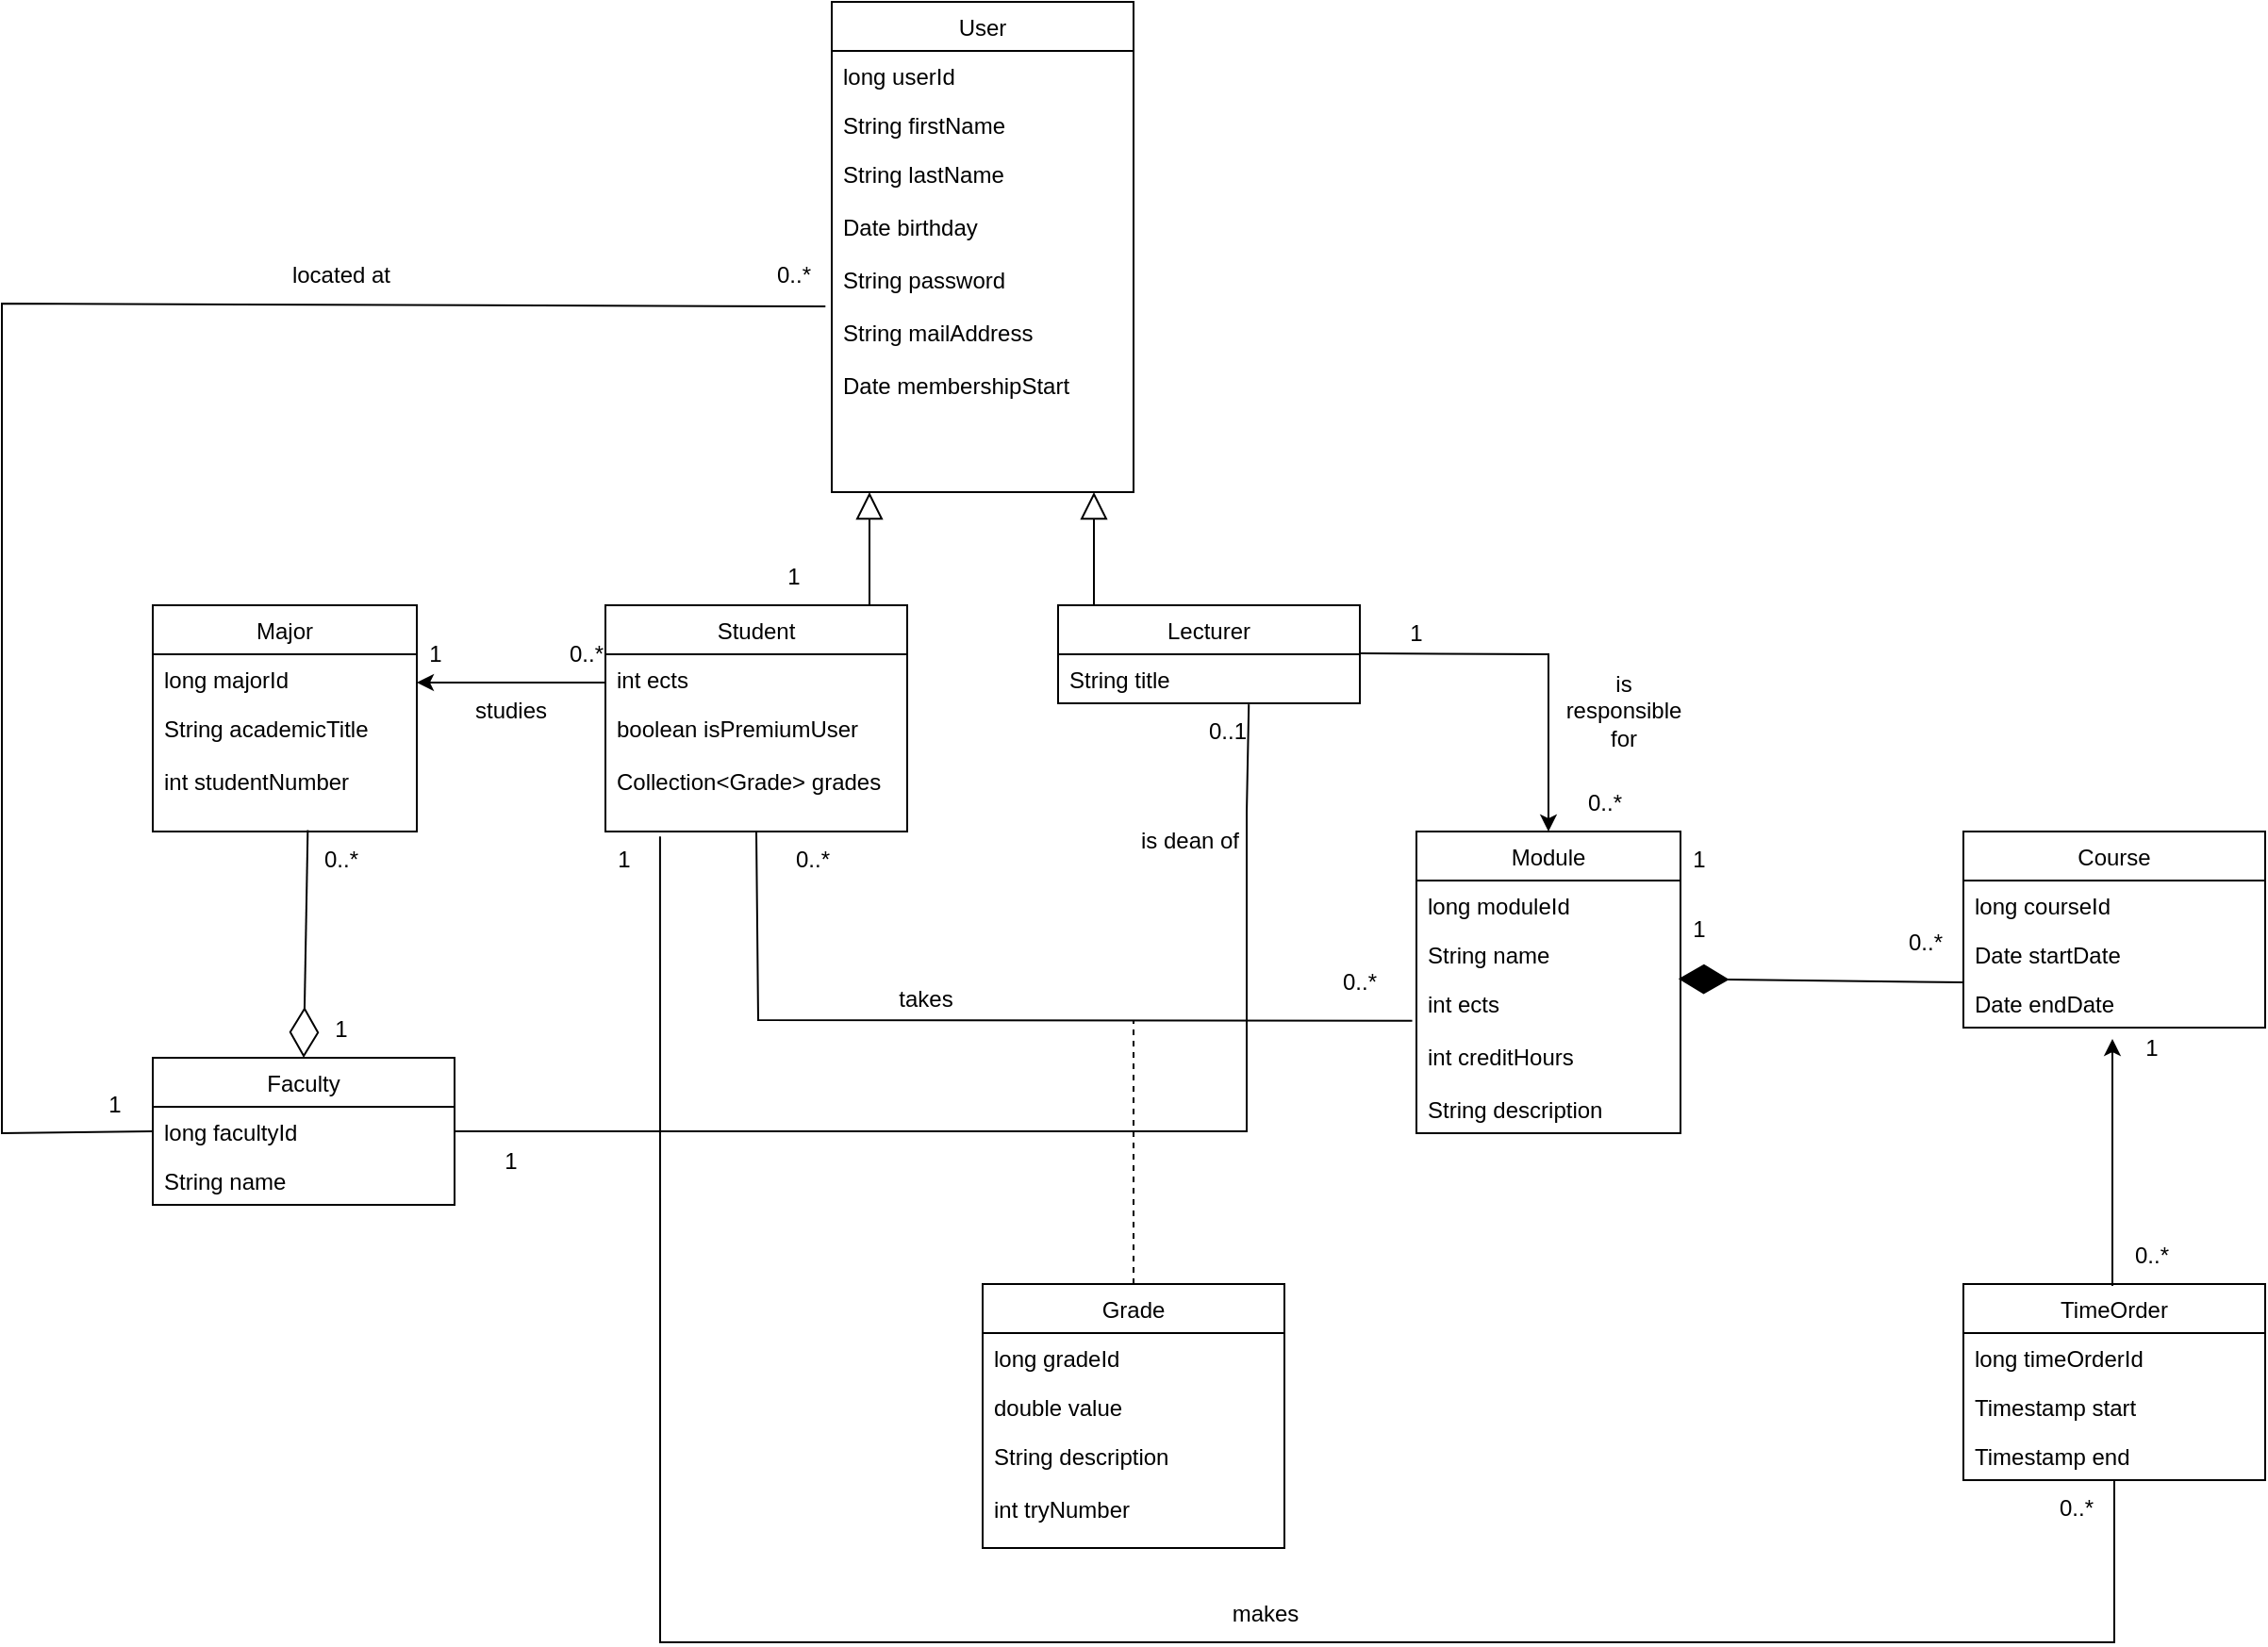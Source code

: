 <mxfile version="15.8.2" type="device"><diagram id="gIpmtvpoE9j5LITIDTfC" name="Page-1"><mxGraphModel dx="2249" dy="919" grid="1" gridSize="10" guides="1" tooltips="1" connect="1" arrows="1" fold="1" page="1" pageScale="1" pageWidth="827" pageHeight="1169" math="0" shadow="0"><root><mxCell id="0"/><mxCell id="1" parent="0"/><mxCell id="mtwSN0rH6rHFsYC5zioY-1" value="User" style="swimlane;fontStyle=0;childLayout=stackLayout;horizontal=1;startSize=26;fillColor=none;horizontalStack=0;resizeParent=1;resizeParentMax=0;resizeLast=0;collapsible=1;marginBottom=0;" parent="1" vertex="1"><mxGeometry x="120" width="160" height="260" as="geometry"/></mxCell><mxCell id="mtwSN0rH6rHFsYC5zioY-2" value="long userId" style="text;strokeColor=none;fillColor=none;align=left;verticalAlign=top;spacingLeft=4;spacingRight=4;overflow=hidden;rotatable=0;points=[[0,0.5],[1,0.5]];portConstraint=eastwest;" parent="mtwSN0rH6rHFsYC5zioY-1" vertex="1"><mxGeometry y="26" width="160" height="26" as="geometry"/></mxCell><mxCell id="mtwSN0rH6rHFsYC5zioY-3" value="String firstName" style="text;strokeColor=none;fillColor=none;align=left;verticalAlign=top;spacingLeft=4;spacingRight=4;overflow=hidden;rotatable=0;points=[[0,0.5],[1,0.5]];portConstraint=eastwest;" parent="mtwSN0rH6rHFsYC5zioY-1" vertex="1"><mxGeometry y="52" width="160" height="26" as="geometry"/></mxCell><mxCell id="mtwSN0rH6rHFsYC5zioY-4" value="String lastName&#10;&#10;Date birthday&#10;&#10;String password&#10;&#10;String mailAddress&#10;&#10;Date membershipStart" style="text;strokeColor=none;fillColor=none;align=left;verticalAlign=top;spacingLeft=4;spacingRight=4;overflow=hidden;rotatable=0;points=[[0,0.5],[1,0.5]];portConstraint=eastwest;" parent="mtwSN0rH6rHFsYC5zioY-1" vertex="1"><mxGeometry y="78" width="160" height="182" as="geometry"/></mxCell><mxCell id="mtwSN0rH6rHFsYC5zioY-5" value="" style="edgeStyle=none;html=1;endSize=12;endArrow=block;endFill=0;rounded=0;" parent="1" edge="1"><mxGeometry width="160" relative="1" as="geometry"><mxPoint x="140" y="320" as="sourcePoint"/><mxPoint x="140" y="260" as="targetPoint"/></mxGeometry></mxCell><mxCell id="mtwSN0rH6rHFsYC5zioY-6" value="" style="edgeStyle=none;html=1;endSize=12;endArrow=block;endFill=0;rounded=0;" parent="1" edge="1"><mxGeometry width="160" relative="1" as="geometry"><mxPoint x="259" y="320" as="sourcePoint"/><mxPoint x="259" y="260" as="targetPoint"/></mxGeometry></mxCell><mxCell id="mtwSN0rH6rHFsYC5zioY-8" value="Student" style="swimlane;fontStyle=0;childLayout=stackLayout;horizontal=1;startSize=26;fillColor=none;horizontalStack=0;resizeParent=1;resizeParentMax=0;resizeLast=0;collapsible=1;marginBottom=0;" parent="1" vertex="1"><mxGeometry y="320" width="160" height="120" as="geometry"/></mxCell><mxCell id="mtwSN0rH6rHFsYC5zioY-9" value="int ects&#10;" style="text;strokeColor=none;fillColor=none;align=left;verticalAlign=top;spacingLeft=4;spacingRight=4;overflow=hidden;rotatable=0;points=[[0,0.5],[1,0.5]];portConstraint=eastwest;" parent="mtwSN0rH6rHFsYC5zioY-8" vertex="1"><mxGeometry y="26" width="160" height="26" as="geometry"/></mxCell><mxCell id="mtwSN0rH6rHFsYC5zioY-11" value="boolean isPremiumUser&#10;&#10;Collection&lt;Grade&gt; grades" style="text;strokeColor=none;fillColor=none;align=left;verticalAlign=top;spacingLeft=4;spacingRight=4;overflow=hidden;rotatable=0;points=[[0,0.5],[1,0.5]];portConstraint=eastwest;" parent="mtwSN0rH6rHFsYC5zioY-8" vertex="1"><mxGeometry y="52" width="160" height="68" as="geometry"/></mxCell><mxCell id="mtwSN0rH6rHFsYC5zioY-15" value="Lecturer" style="swimlane;fontStyle=0;childLayout=stackLayout;horizontal=1;startSize=26;fillColor=none;horizontalStack=0;resizeParent=1;resizeParentMax=0;resizeLast=0;collapsible=1;marginBottom=0;" parent="1" vertex="1"><mxGeometry x="240" y="320" width="160" height="52" as="geometry"/></mxCell><mxCell id="mtwSN0rH6rHFsYC5zioY-16" value="String title" style="text;strokeColor=none;fillColor=none;align=left;verticalAlign=top;spacingLeft=4;spacingRight=4;overflow=hidden;rotatable=0;points=[[0,0.5],[1,0.5]];portConstraint=eastwest;" parent="mtwSN0rH6rHFsYC5zioY-15" vertex="1"><mxGeometry y="26" width="160" height="26" as="geometry"/></mxCell><mxCell id="mtwSN0rH6rHFsYC5zioY-19" value="Major" style="swimlane;fontStyle=0;childLayout=stackLayout;horizontal=1;startSize=26;fillColor=none;horizontalStack=0;resizeParent=1;resizeParentMax=0;resizeLast=0;collapsible=1;marginBottom=0;" parent="1" vertex="1"><mxGeometry x="-240" y="320" width="140" height="120" as="geometry"/></mxCell><mxCell id="mtwSN0rH6rHFsYC5zioY-21" value="long majorId" style="text;strokeColor=none;fillColor=none;align=left;verticalAlign=top;spacingLeft=4;spacingRight=4;overflow=hidden;rotatable=0;points=[[0,0.5],[1,0.5]];portConstraint=eastwest;" parent="mtwSN0rH6rHFsYC5zioY-19" vertex="1"><mxGeometry y="26" width="140" height="26" as="geometry"/></mxCell><mxCell id="mtwSN0rH6rHFsYC5zioY-22" value="String academicTitle&#10;&#10;int studentNumber" style="text;strokeColor=none;fillColor=none;align=left;verticalAlign=top;spacingLeft=4;spacingRight=4;overflow=hidden;rotatable=0;points=[[0,0.5],[1,0.5]];portConstraint=eastwest;" parent="mtwSN0rH6rHFsYC5zioY-19" vertex="1"><mxGeometry y="52" width="140" height="68" as="geometry"/></mxCell><mxCell id="mtwSN0rH6rHFsYC5zioY-23" value="Faculty" style="swimlane;fontStyle=0;childLayout=stackLayout;horizontal=1;startSize=26;fillColor=none;horizontalStack=0;resizeParent=1;resizeParentMax=0;resizeLast=0;collapsible=1;marginBottom=0;" parent="1" vertex="1"><mxGeometry x="-240" y="560" width="160" height="78" as="geometry"/></mxCell><mxCell id="mtwSN0rH6rHFsYC5zioY-24" value="long facultyId" style="text;strokeColor=none;fillColor=none;align=left;verticalAlign=top;spacingLeft=4;spacingRight=4;overflow=hidden;rotatable=0;points=[[0,0.5],[1,0.5]];portConstraint=eastwest;" parent="mtwSN0rH6rHFsYC5zioY-23" vertex="1"><mxGeometry y="26" width="160" height="26" as="geometry"/></mxCell><mxCell id="mtwSN0rH6rHFsYC5zioY-25" value="String name" style="text;strokeColor=none;fillColor=none;align=left;verticalAlign=top;spacingLeft=4;spacingRight=4;overflow=hidden;rotatable=0;points=[[0,0.5],[1,0.5]];portConstraint=eastwest;" parent="mtwSN0rH6rHFsYC5zioY-23" vertex="1"><mxGeometry y="52" width="160" height="26" as="geometry"/></mxCell><mxCell id="mtwSN0rH6rHFsYC5zioY-36" value="" style="endArrow=diamondThin;endFill=0;endSize=24;html=1;rounded=0;entryX=0.5;entryY=0;entryDx=0;entryDy=0;exitX=0.587;exitY=0.989;exitDx=0;exitDy=0;exitPerimeter=0;" parent="1" source="mtwSN0rH6rHFsYC5zioY-22" target="mtwSN0rH6rHFsYC5zioY-23" edge="1"><mxGeometry width="160" relative="1" as="geometry"><mxPoint x="-160" y="450" as="sourcePoint"/><mxPoint x="-80" y="460" as="targetPoint"/></mxGeometry></mxCell><mxCell id="mtwSN0rH6rHFsYC5zioY-38" value="" style="endArrow=none;html=1;rounded=0;exitX=1;exitY=0.5;exitDx=0;exitDy=0;entryX=0.632;entryY=1.022;entryDx=0;entryDy=0;entryPerimeter=0;" parent="1" source="mtwSN0rH6rHFsYC5zioY-24" target="mtwSN0rH6rHFsYC5zioY-16" edge="1"><mxGeometry width="50" height="50" relative="1" as="geometry"><mxPoint x="40" y="540" as="sourcePoint"/><mxPoint x="360" y="470" as="targetPoint"/><Array as="points"><mxPoint x="340" y="599"/><mxPoint x="340" y="430"/></Array></mxGeometry></mxCell><mxCell id="mtwSN0rH6rHFsYC5zioY-39" value="0..1" style="text;html=1;strokeColor=none;fillColor=none;align=center;verticalAlign=middle;whiteSpace=wrap;rounded=0;" parent="1" vertex="1"><mxGeometry x="300" y="372" width="60" height="30" as="geometry"/></mxCell><mxCell id="mtwSN0rH6rHFsYC5zioY-40" value="is dean of" style="text;html=1;strokeColor=none;fillColor=none;align=center;verticalAlign=middle;whiteSpace=wrap;rounded=0;" parent="1" vertex="1"><mxGeometry x="280" y="430" width="60" height="30" as="geometry"/></mxCell><mxCell id="mtwSN0rH6rHFsYC5zioY-41" value="1" style="text;html=1;strokeColor=none;fillColor=none;align=center;verticalAlign=middle;whiteSpace=wrap;rounded=0;" parent="1" vertex="1"><mxGeometry x="-80" y="600" width="60" height="30" as="geometry"/></mxCell><mxCell id="mtwSN0rH6rHFsYC5zioY-42" value="0..*" style="text;html=1;strokeColor=none;fillColor=none;align=center;verticalAlign=middle;whiteSpace=wrap;rounded=0;" parent="1" vertex="1"><mxGeometry x="-40" y="331" width="60" height="30" as="geometry"/></mxCell><mxCell id="mtwSN0rH6rHFsYC5zioY-43" value="1" style="text;html=1;strokeColor=none;fillColor=none;align=center;verticalAlign=middle;whiteSpace=wrap;rounded=0;" parent="1" vertex="1"><mxGeometry x="-120" y="331" width="60" height="30" as="geometry"/></mxCell><mxCell id="mtwSN0rH6rHFsYC5zioY-44" value="studies" style="text;html=1;strokeColor=none;fillColor=none;align=center;verticalAlign=middle;whiteSpace=wrap;rounded=0;" parent="1" vertex="1"><mxGeometry x="-80" y="361" width="60" height="30" as="geometry"/></mxCell><mxCell id="mtwSN0rH6rHFsYC5zioY-45" value="" style="endArrow=classic;html=1;rounded=0;" parent="1" edge="1"><mxGeometry width="50" height="50" relative="1" as="geometry"><mxPoint y="361" as="sourcePoint"/><mxPoint x="-100" y="361" as="targetPoint"/></mxGeometry></mxCell><mxCell id="mtwSN0rH6rHFsYC5zioY-46" value="0..*" style="text;html=1;strokeColor=none;fillColor=none;align=center;verticalAlign=middle;whiteSpace=wrap;rounded=0;" parent="1" vertex="1"><mxGeometry x="-170" y="440" width="60" height="30" as="geometry"/></mxCell><mxCell id="mtwSN0rH6rHFsYC5zioY-47" value="1" style="text;html=1;strokeColor=none;fillColor=none;align=center;verticalAlign=middle;whiteSpace=wrap;rounded=0;" parent="1" vertex="1"><mxGeometry x="-170" y="530" width="60" height="30" as="geometry"/></mxCell><mxCell id="mtwSN0rH6rHFsYC5zioY-48" value="Module" style="swimlane;fontStyle=0;childLayout=stackLayout;horizontal=1;startSize=26;fillColor=none;horizontalStack=0;resizeParent=1;resizeParentMax=0;resizeLast=0;collapsible=1;marginBottom=0;" parent="1" vertex="1"><mxGeometry x="430" y="440" width="140" height="160" as="geometry"/></mxCell><mxCell id="mtwSN0rH6rHFsYC5zioY-49" value="long moduleId" style="text;strokeColor=none;fillColor=none;align=left;verticalAlign=top;spacingLeft=4;spacingRight=4;overflow=hidden;rotatable=0;points=[[0,0.5],[1,0.5]];portConstraint=eastwest;" parent="mtwSN0rH6rHFsYC5zioY-48" vertex="1"><mxGeometry y="26" width="140" height="26" as="geometry"/></mxCell><mxCell id="mtwSN0rH6rHFsYC5zioY-50" value="String name" style="text;strokeColor=none;fillColor=none;align=left;verticalAlign=top;spacingLeft=4;spacingRight=4;overflow=hidden;rotatable=0;points=[[0,0.5],[1,0.5]];portConstraint=eastwest;" parent="mtwSN0rH6rHFsYC5zioY-48" vertex="1"><mxGeometry y="52" width="140" height="26" as="geometry"/></mxCell><mxCell id="mtwSN0rH6rHFsYC5zioY-51" value="int ects&#10;&#10;int creditHours&#10;&#10;String description" style="text;strokeColor=none;fillColor=none;align=left;verticalAlign=top;spacingLeft=4;spacingRight=4;overflow=hidden;rotatable=0;points=[[0,0.5],[1,0.5]];portConstraint=eastwest;" parent="mtwSN0rH6rHFsYC5zioY-48" vertex="1"><mxGeometry y="78" width="140" height="82" as="geometry"/></mxCell><mxCell id="mtwSN0rH6rHFsYC5zioY-52" value="" style="endArrow=none;html=1;rounded=0;entryX=-0.021;entryY=0.459;entryDx=0;entryDy=0;entryPerimeter=0;exitX=0;exitY=0.5;exitDx=0;exitDy=0;" parent="1" source="mtwSN0rH6rHFsYC5zioY-24" target="mtwSN0rH6rHFsYC5zioY-4" edge="1"><mxGeometry width="50" height="50" relative="1" as="geometry"><mxPoint x="-250" y="600" as="sourcePoint"/><mxPoint x="40" y="250" as="targetPoint"/><Array as="points"><mxPoint x="-320" y="600"/><mxPoint x="-320" y="160"/></Array></mxGeometry></mxCell><mxCell id="mtwSN0rH6rHFsYC5zioY-53" value="0..*" style="text;html=1;strokeColor=none;fillColor=none;align=center;verticalAlign=middle;whiteSpace=wrap;rounded=0;" parent="1" vertex="1"><mxGeometry x="70" y="130" width="60" height="30" as="geometry"/></mxCell><mxCell id="mtwSN0rH6rHFsYC5zioY-54" value="1" style="text;html=1;strokeColor=none;fillColor=none;align=center;verticalAlign=middle;whiteSpace=wrap;rounded=0;" parent="1" vertex="1"><mxGeometry x="-290" y="570" width="60" height="30" as="geometry"/></mxCell><mxCell id="mtwSN0rH6rHFsYC5zioY-55" value="located at" style="text;html=1;strokeColor=none;fillColor=none;align=center;verticalAlign=middle;whiteSpace=wrap;rounded=0;" parent="1" vertex="1"><mxGeometry x="-170" y="130" width="60" height="30" as="geometry"/></mxCell><mxCell id="mtwSN0rH6rHFsYC5zioY-57" value="" style="endArrow=classic;html=1;rounded=0;entryX=0.5;entryY=0;entryDx=0;entryDy=0;" parent="1" target="mtwSN0rH6rHFsYC5zioY-48" edge="1"><mxGeometry width="50" height="50" relative="1" as="geometry"><mxPoint x="400" y="345.5" as="sourcePoint"/><mxPoint x="490" y="345.5" as="targetPoint"/><Array as="points"><mxPoint x="500" y="346"/></Array></mxGeometry></mxCell><mxCell id="mtwSN0rH6rHFsYC5zioY-58" value="1" style="text;html=1;strokeColor=none;fillColor=none;align=center;verticalAlign=middle;whiteSpace=wrap;rounded=0;" parent="1" vertex="1"><mxGeometry x="400" y="320" width="60" height="30" as="geometry"/></mxCell><mxCell id="mtwSN0rH6rHFsYC5zioY-59" value="0..*" style="text;html=1;strokeColor=none;fillColor=none;align=center;verticalAlign=middle;whiteSpace=wrap;rounded=0;" parent="1" vertex="1"><mxGeometry x="500" y="410" width="60" height="30" as="geometry"/></mxCell><mxCell id="mtwSN0rH6rHFsYC5zioY-60" value="is responsible for" style="text;html=1;strokeColor=none;fillColor=none;align=center;verticalAlign=middle;whiteSpace=wrap;rounded=0;" parent="1" vertex="1"><mxGeometry x="510" y="361" width="60" height="30" as="geometry"/></mxCell><mxCell id="mtwSN0rH6rHFsYC5zioY-61" value="" style="endArrow=diamondThin;endFill=1;endSize=24;html=1;rounded=0;entryX=0.992;entryY=0.002;entryDx=0;entryDy=0;entryPerimeter=0;" parent="1" target="mtwSN0rH6rHFsYC5zioY-51" edge="1"><mxGeometry width="160" relative="1" as="geometry"><mxPoint x="720" y="520" as="sourcePoint"/><mxPoint x="640" y="410" as="targetPoint"/></mxGeometry></mxCell><mxCell id="mtwSN0rH6rHFsYC5zioY-62" value="Course" style="swimlane;fontStyle=0;childLayout=stackLayout;horizontal=1;startSize=26;fillColor=none;horizontalStack=0;resizeParent=1;resizeParentMax=0;resizeLast=0;collapsible=1;marginBottom=0;" parent="1" vertex="1"><mxGeometry x="720" y="440" width="160" height="104" as="geometry"/></mxCell><mxCell id="mtwSN0rH6rHFsYC5zioY-63" value="long courseId" style="text;strokeColor=none;fillColor=none;align=left;verticalAlign=top;spacingLeft=4;spacingRight=4;overflow=hidden;rotatable=0;points=[[0,0.5],[1,0.5]];portConstraint=eastwest;" parent="mtwSN0rH6rHFsYC5zioY-62" vertex="1"><mxGeometry y="26" width="160" height="26" as="geometry"/></mxCell><mxCell id="mtwSN0rH6rHFsYC5zioY-64" value="Date startDate" style="text;strokeColor=none;fillColor=none;align=left;verticalAlign=top;spacingLeft=4;spacingRight=4;overflow=hidden;rotatable=0;points=[[0,0.5],[1,0.5]];portConstraint=eastwest;" parent="mtwSN0rH6rHFsYC5zioY-62" vertex="1"><mxGeometry y="52" width="160" height="26" as="geometry"/></mxCell><mxCell id="mtwSN0rH6rHFsYC5zioY-65" value="Date endDate" style="text;strokeColor=none;fillColor=none;align=left;verticalAlign=top;spacingLeft=4;spacingRight=4;overflow=hidden;rotatable=0;points=[[0,0.5],[1,0.5]];portConstraint=eastwest;" parent="mtwSN0rH6rHFsYC5zioY-62" vertex="1"><mxGeometry y="78" width="160" height="26" as="geometry"/></mxCell><mxCell id="mtwSN0rH6rHFsYC5zioY-66" value="" style="endArrow=none;html=1;rounded=0;entryX=0;entryY=0;entryDx=0;entryDy=0;exitX=-0.016;exitY=0.273;exitDx=0;exitDy=0;exitPerimeter=0;" parent="1" source="mtwSN0rH6rHFsYC5zioY-51" target="mtwSN0rH6rHFsYC5zioY-68" edge="1"><mxGeometry width="50" height="50" relative="1" as="geometry"><mxPoint x="360" y="540" as="sourcePoint"/><mxPoint x="330" y="550" as="targetPoint"/><Array as="points"><mxPoint x="81" y="540"/></Array></mxGeometry></mxCell><mxCell id="mtwSN0rH6rHFsYC5zioY-67" value="takes" style="text;html=1;strokeColor=none;fillColor=none;align=center;verticalAlign=middle;whiteSpace=wrap;rounded=0;" parent="1" vertex="1"><mxGeometry x="140" y="514" width="60" height="30" as="geometry"/></mxCell><mxCell id="mtwSN0rH6rHFsYC5zioY-68" value="0..*" style="text;html=1;strokeColor=none;fillColor=none;align=center;verticalAlign=middle;whiteSpace=wrap;rounded=0;" parent="1" vertex="1"><mxGeometry x="80" y="440" width="60" height="30" as="geometry"/></mxCell><mxCell id="mtwSN0rH6rHFsYC5zioY-69" value="0..*" style="text;html=1;strokeColor=none;fillColor=none;align=center;verticalAlign=middle;whiteSpace=wrap;rounded=0;" parent="1" vertex="1"><mxGeometry x="370" y="505" width="60" height="30" as="geometry"/></mxCell><mxCell id="mtwSN0rH6rHFsYC5zioY-70" value="" style="endArrow=none;dashed=1;html=1;rounded=0;" parent="1" edge="1"><mxGeometry width="50" height="50" relative="1" as="geometry"><mxPoint x="280" y="680" as="sourcePoint"/><mxPoint x="280" y="540" as="targetPoint"/></mxGeometry></mxCell><mxCell id="mtwSN0rH6rHFsYC5zioY-71" value="Grade" style="swimlane;fontStyle=0;childLayout=stackLayout;horizontal=1;startSize=26;fillColor=none;horizontalStack=0;resizeParent=1;resizeParentMax=0;resizeLast=0;collapsible=1;marginBottom=0;" parent="1" vertex="1"><mxGeometry x="200" y="680" width="160" height="140" as="geometry"/></mxCell><mxCell id="mtwSN0rH6rHFsYC5zioY-72" value="long gradeId" style="text;strokeColor=none;fillColor=none;align=left;verticalAlign=top;spacingLeft=4;spacingRight=4;overflow=hidden;rotatable=0;points=[[0,0.5],[1,0.5]];portConstraint=eastwest;" parent="mtwSN0rH6rHFsYC5zioY-71" vertex="1"><mxGeometry y="26" width="160" height="26" as="geometry"/></mxCell><mxCell id="mtwSN0rH6rHFsYC5zioY-73" value="double value" style="text;strokeColor=none;fillColor=none;align=left;verticalAlign=top;spacingLeft=4;spacingRight=4;overflow=hidden;rotatable=0;points=[[0,0.5],[1,0.5]];portConstraint=eastwest;" parent="mtwSN0rH6rHFsYC5zioY-71" vertex="1"><mxGeometry y="52" width="160" height="26" as="geometry"/></mxCell><mxCell id="mtwSN0rH6rHFsYC5zioY-74" value="String description&#10;&#10;int tryNumber" style="text;strokeColor=none;fillColor=none;align=left;verticalAlign=top;spacingLeft=4;spacingRight=4;overflow=hidden;rotatable=0;points=[[0,0.5],[1,0.5]];portConstraint=eastwest;" parent="mtwSN0rH6rHFsYC5zioY-71" vertex="1"><mxGeometry y="78" width="160" height="62" as="geometry"/></mxCell><mxCell id="mtwSN0rH6rHFsYC5zioY-75" value="TimeOrder" style="swimlane;fontStyle=0;childLayout=stackLayout;horizontal=1;startSize=26;fillColor=none;horizontalStack=0;resizeParent=1;resizeParentMax=0;resizeLast=0;collapsible=1;marginBottom=0;" parent="1" vertex="1"><mxGeometry x="720" y="680" width="160" height="104" as="geometry"/></mxCell><mxCell id="mtwSN0rH6rHFsYC5zioY-76" value="long timeOrderId" style="text;strokeColor=none;fillColor=none;align=left;verticalAlign=top;spacingLeft=4;spacingRight=4;overflow=hidden;rotatable=0;points=[[0,0.5],[1,0.5]];portConstraint=eastwest;" parent="mtwSN0rH6rHFsYC5zioY-75" vertex="1"><mxGeometry y="26" width="160" height="26" as="geometry"/></mxCell><mxCell id="mtwSN0rH6rHFsYC5zioY-77" value="Timestamp start" style="text;strokeColor=none;fillColor=none;align=left;verticalAlign=top;spacingLeft=4;spacingRight=4;overflow=hidden;rotatable=0;points=[[0,0.5],[1,0.5]];portConstraint=eastwest;" parent="mtwSN0rH6rHFsYC5zioY-75" vertex="1"><mxGeometry y="52" width="160" height="26" as="geometry"/></mxCell><mxCell id="mtwSN0rH6rHFsYC5zioY-78" value="Timestamp end" style="text;strokeColor=none;fillColor=none;align=left;verticalAlign=top;spacingLeft=4;spacingRight=4;overflow=hidden;rotatable=0;points=[[0,0.5],[1,0.5]];portConstraint=eastwest;" parent="mtwSN0rH6rHFsYC5zioY-75" vertex="1"><mxGeometry y="78" width="160" height="26" as="geometry"/></mxCell><mxCell id="mtwSN0rH6rHFsYC5zioY-81" value="1" style="text;html=1;strokeColor=none;fillColor=none;align=center;verticalAlign=middle;whiteSpace=wrap;rounded=0;" parent="1" vertex="1"><mxGeometry x="790" y="540" width="60" height="30" as="geometry"/></mxCell><mxCell id="mtwSN0rH6rHFsYC5zioY-82" value="0..*" style="text;html=1;strokeColor=none;fillColor=none;align=center;verticalAlign=middle;whiteSpace=wrap;rounded=0;" parent="1" vertex="1"><mxGeometry x="790" y="650" width="60" height="30" as="geometry"/></mxCell><mxCell id="mtwSN0rH6rHFsYC5zioY-83" value="1" style="text;html=1;strokeColor=none;fillColor=none;align=center;verticalAlign=middle;whiteSpace=wrap;rounded=0;" parent="1" vertex="1"><mxGeometry x="550" y="477" width="60" height="30" as="geometry"/></mxCell><mxCell id="mtwSN0rH6rHFsYC5zioY-84" value="0..*" style="text;html=1;strokeColor=none;fillColor=none;align=center;verticalAlign=middle;whiteSpace=wrap;rounded=0;" parent="1" vertex="1"><mxGeometry x="670" y="484" width="60" height="30" as="geometry"/></mxCell><mxCell id="mtwSN0rH6rHFsYC5zioY-85" value="" style="endArrow=none;html=1;rounded=0;entryX=0.181;entryY=1.038;entryDx=0;entryDy=0;entryPerimeter=0;" parent="1" source="mtwSN0rH6rHFsYC5zioY-78" target="mtwSN0rH6rHFsYC5zioY-11" edge="1"><mxGeometry width="50" height="50" relative="1" as="geometry"><mxPoint x="30" y="860" as="sourcePoint"/><mxPoint x="410" y="590" as="targetPoint"/><Array as="points"><mxPoint x="800" y="870"/><mxPoint x="29" y="870"/></Array></mxGeometry></mxCell><mxCell id="mtwSN0rH6rHFsYC5zioY-86" value="1" style="text;html=1;strokeColor=none;fillColor=none;align=center;verticalAlign=middle;whiteSpace=wrap;rounded=0;" parent="1" vertex="1"><mxGeometry x="-20" y="440" width="60" height="30" as="geometry"/></mxCell><mxCell id="mtwSN0rH6rHFsYC5zioY-87" value="0..*" style="text;html=1;strokeColor=none;fillColor=none;align=center;verticalAlign=middle;whiteSpace=wrap;rounded=0;" parent="1" vertex="1"><mxGeometry x="750" y="784" width="60" height="30" as="geometry"/></mxCell><mxCell id="mtwSN0rH6rHFsYC5zioY-88" value="makes" style="text;html=1;strokeColor=none;fillColor=none;align=center;verticalAlign=middle;whiteSpace=wrap;rounded=0;" parent="1" vertex="1"><mxGeometry x="320" y="840" width="60" height="30" as="geometry"/></mxCell><mxCell id="mtwSN0rH6rHFsYC5zioY-137" value="1" style="text;html=1;strokeColor=none;fillColor=none;align=center;verticalAlign=middle;whiteSpace=wrap;rounded=0;" parent="1" vertex="1"><mxGeometry x="70" y="290" width="60" height="30" as="geometry"/></mxCell><mxCell id="mtwSN0rH6rHFsYC5zioY-140" value="1" style="text;html=1;strokeColor=none;fillColor=none;align=center;verticalAlign=middle;whiteSpace=wrap;rounded=0;" parent="1" vertex="1"><mxGeometry x="550" y="440" width="60" height="30" as="geometry"/></mxCell><mxCell id="V67TKv97dz96eQN44Sid-1" value="" style="endArrow=classic;html=1;rounded=0;exitX=0.15;exitY=1.033;exitDx=0;exitDy=0;exitPerimeter=0;" edge="1" parent="1" source="mtwSN0rH6rHFsYC5zioY-82"><mxGeometry width="50" height="50" relative="1" as="geometry"><mxPoint x="690" y="650" as="sourcePoint"/><mxPoint x="799" y="550" as="targetPoint"/></mxGeometry></mxCell></root></mxGraphModel></diagram></mxfile>